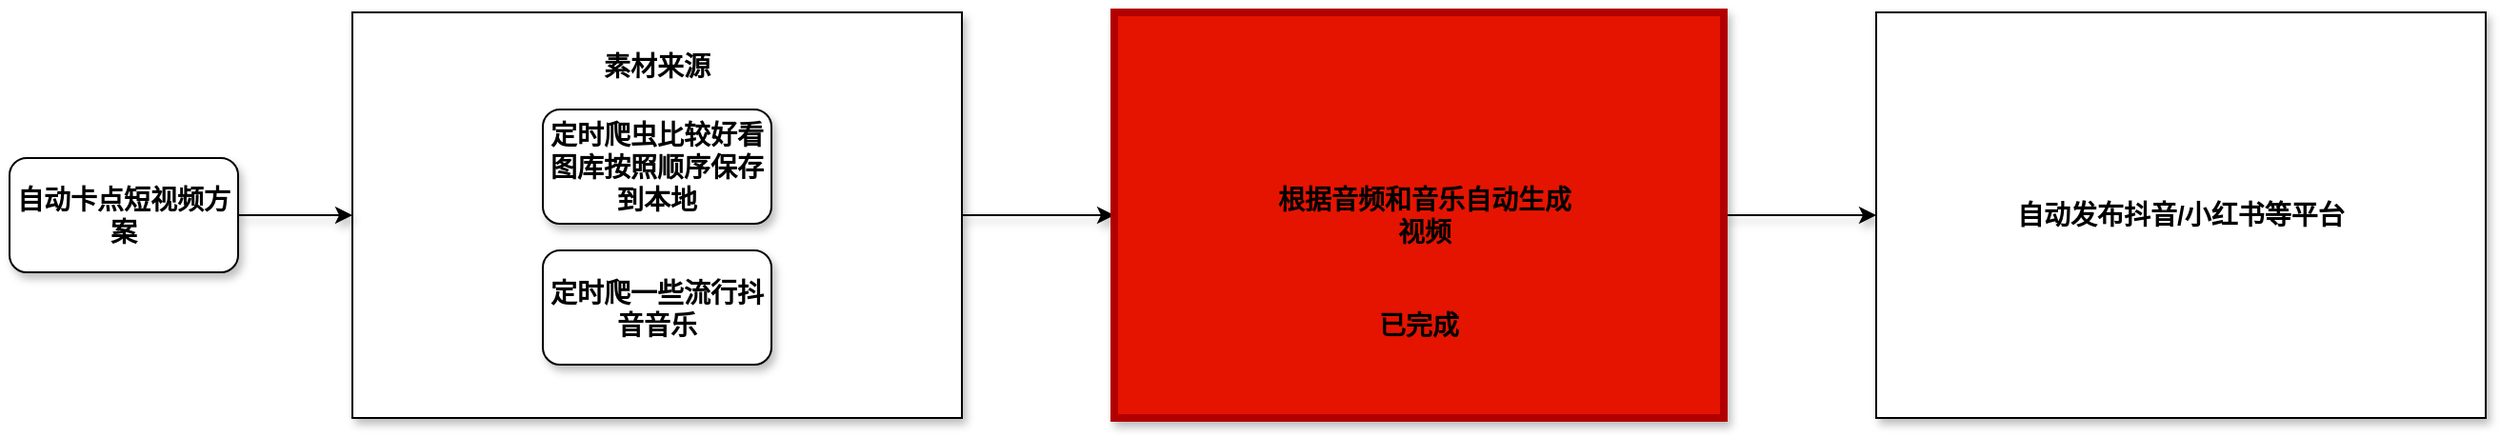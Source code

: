 <mxfile border="50" scale="3" compressed="false" locked="false" version="24.5.4" type="device">
  <diagram name="Blank" id="YmL12bMKpDGza6XwsDPr">
    <mxGraphModel dx="1993" dy="873" grid="0" gridSize="10" guides="1" tooltips="1" connect="1" arrows="1" fold="1" page="0" pageScale="1" pageWidth="827" pageHeight="1169" background="none" math="1" shadow="0">
      <root>
        <mxCell id="X5NqExCQtvZxIxQ7pmgY-0" />
        <mxCell id="1" parent="X5NqExCQtvZxIxQ7pmgY-0" />
        <mxCell id="bgBlhpCkj8hlurs78EUs-16" value="" style="edgeStyle=orthogonalEdgeStyle;rounded=0;orthogonalLoop=1;jettySize=auto;html=1;fontSize=14;fontStyle=1;shadow=1;" edge="1" parent="1" source="bgBlhpCkj8hlurs78EUs-7" target="bgBlhpCkj8hlurs78EUs-15">
          <mxGeometry relative="1" as="geometry" />
        </mxCell>
        <mxCell id="bgBlhpCkj8hlurs78EUs-7" value="" style="rounded=0;whiteSpace=wrap;html=1;fontSize=14;fontStyle=1;shadow=1;" vertex="1" parent="1">
          <mxGeometry x="-3" y="216.5" width="320" height="213" as="geometry" />
        </mxCell>
        <mxCell id="bgBlhpCkj8hlurs78EUs-11" style="edgeStyle=orthogonalEdgeStyle;rounded=0;orthogonalLoop=1;jettySize=auto;html=1;entryX=0;entryY=0.5;entryDx=0;entryDy=0;fontSize=14;fontStyle=1;shadow=1;" edge="1" parent="1" source="bgBlhpCkj8hlurs78EUs-1" target="bgBlhpCkj8hlurs78EUs-7">
          <mxGeometry relative="1" as="geometry" />
        </mxCell>
        <mxCell id="bgBlhpCkj8hlurs78EUs-1" value="自动卡点短视频方案" style="rounded=1;whiteSpace=wrap;html=1;fontSize=14;fontStyle=1;shadow=1;" vertex="1" parent="1">
          <mxGeometry x="-183" y="293" width="120" height="60" as="geometry" />
        </mxCell>
        <mxCell id="bgBlhpCkj8hlurs78EUs-6" value="定时爬虫比较好看图库按照顺序保存到本地" style="rounded=1;whiteSpace=wrap;html=1;fontSize=14;fontStyle=1;shadow=1;" vertex="1" parent="1">
          <mxGeometry x="97" y="267.5" width="120" height="60" as="geometry" />
        </mxCell>
        <mxCell id="bgBlhpCkj8hlurs78EUs-8" value="素材来源" style="text;html=1;align=center;verticalAlign=middle;whiteSpace=wrap;rounded=0;fontSize=14;fontStyle=1;shadow=1;" vertex="1" parent="1">
          <mxGeometry x="127" y="229.5" width="60" height="30" as="geometry" />
        </mxCell>
        <mxCell id="bgBlhpCkj8hlurs78EUs-9" value="定时爬一些流行抖音音乐" style="rounded=1;whiteSpace=wrap;html=1;fontSize=14;fontStyle=1;shadow=1;" vertex="1" parent="1">
          <mxGeometry x="97" y="341.5" width="120" height="60" as="geometry" />
        </mxCell>
        <mxCell id="bgBlhpCkj8hlurs78EUs-21" value="" style="edgeStyle=orthogonalEdgeStyle;rounded=0;orthogonalLoop=1;jettySize=auto;html=1;fontSize=14;fontStyle=1;shadow=1;" edge="1" parent="1" source="bgBlhpCkj8hlurs78EUs-15" target="bgBlhpCkj8hlurs78EUs-20">
          <mxGeometry relative="1" as="geometry" />
        </mxCell>
        <mxCell id="bgBlhpCkj8hlurs78EUs-15" value="" style="rounded=0;whiteSpace=wrap;html=1;fillColor=#e51400;strokeColor=#B20000;fontColor=#ffffff;strokeWidth=4;fontSize=14;fontStyle=1;shadow=1;" vertex="1" parent="1">
          <mxGeometry x="397" y="216.5" width="320" height="213" as="geometry" />
        </mxCell>
        <mxCell id="bgBlhpCkj8hlurs78EUs-17" value="&lt;font style=&quot;font-size: 14px;&quot;&gt;根据音频和音乐自动生成视频&lt;/font&gt;" style="text;html=1;align=center;verticalAlign=middle;whiteSpace=wrap;rounded=0;fontSize=14;fontStyle=1;shadow=1;" vertex="1" parent="1">
          <mxGeometry x="478" y="307.5" width="164" height="31" as="geometry" />
        </mxCell>
        <mxCell id="bgBlhpCkj8hlurs78EUs-19" value="已完成" style="text;html=1;align=center;verticalAlign=middle;whiteSpace=wrap;rounded=0;fontSize=14;fontStyle=1;shadow=1;" vertex="1" parent="1">
          <mxGeometry x="527" y="366" width="60" height="30" as="geometry" />
        </mxCell>
        <mxCell id="bgBlhpCkj8hlurs78EUs-20" value="自动发布抖音/小红书等平台" style="rounded=0;whiteSpace=wrap;html=1;fontSize=14;fontStyle=1;shadow=1;" vertex="1" parent="1">
          <mxGeometry x="797" y="216.5" width="320" height="213" as="geometry" />
        </mxCell>
      </root>
    </mxGraphModel>
  </diagram>
</mxfile>
